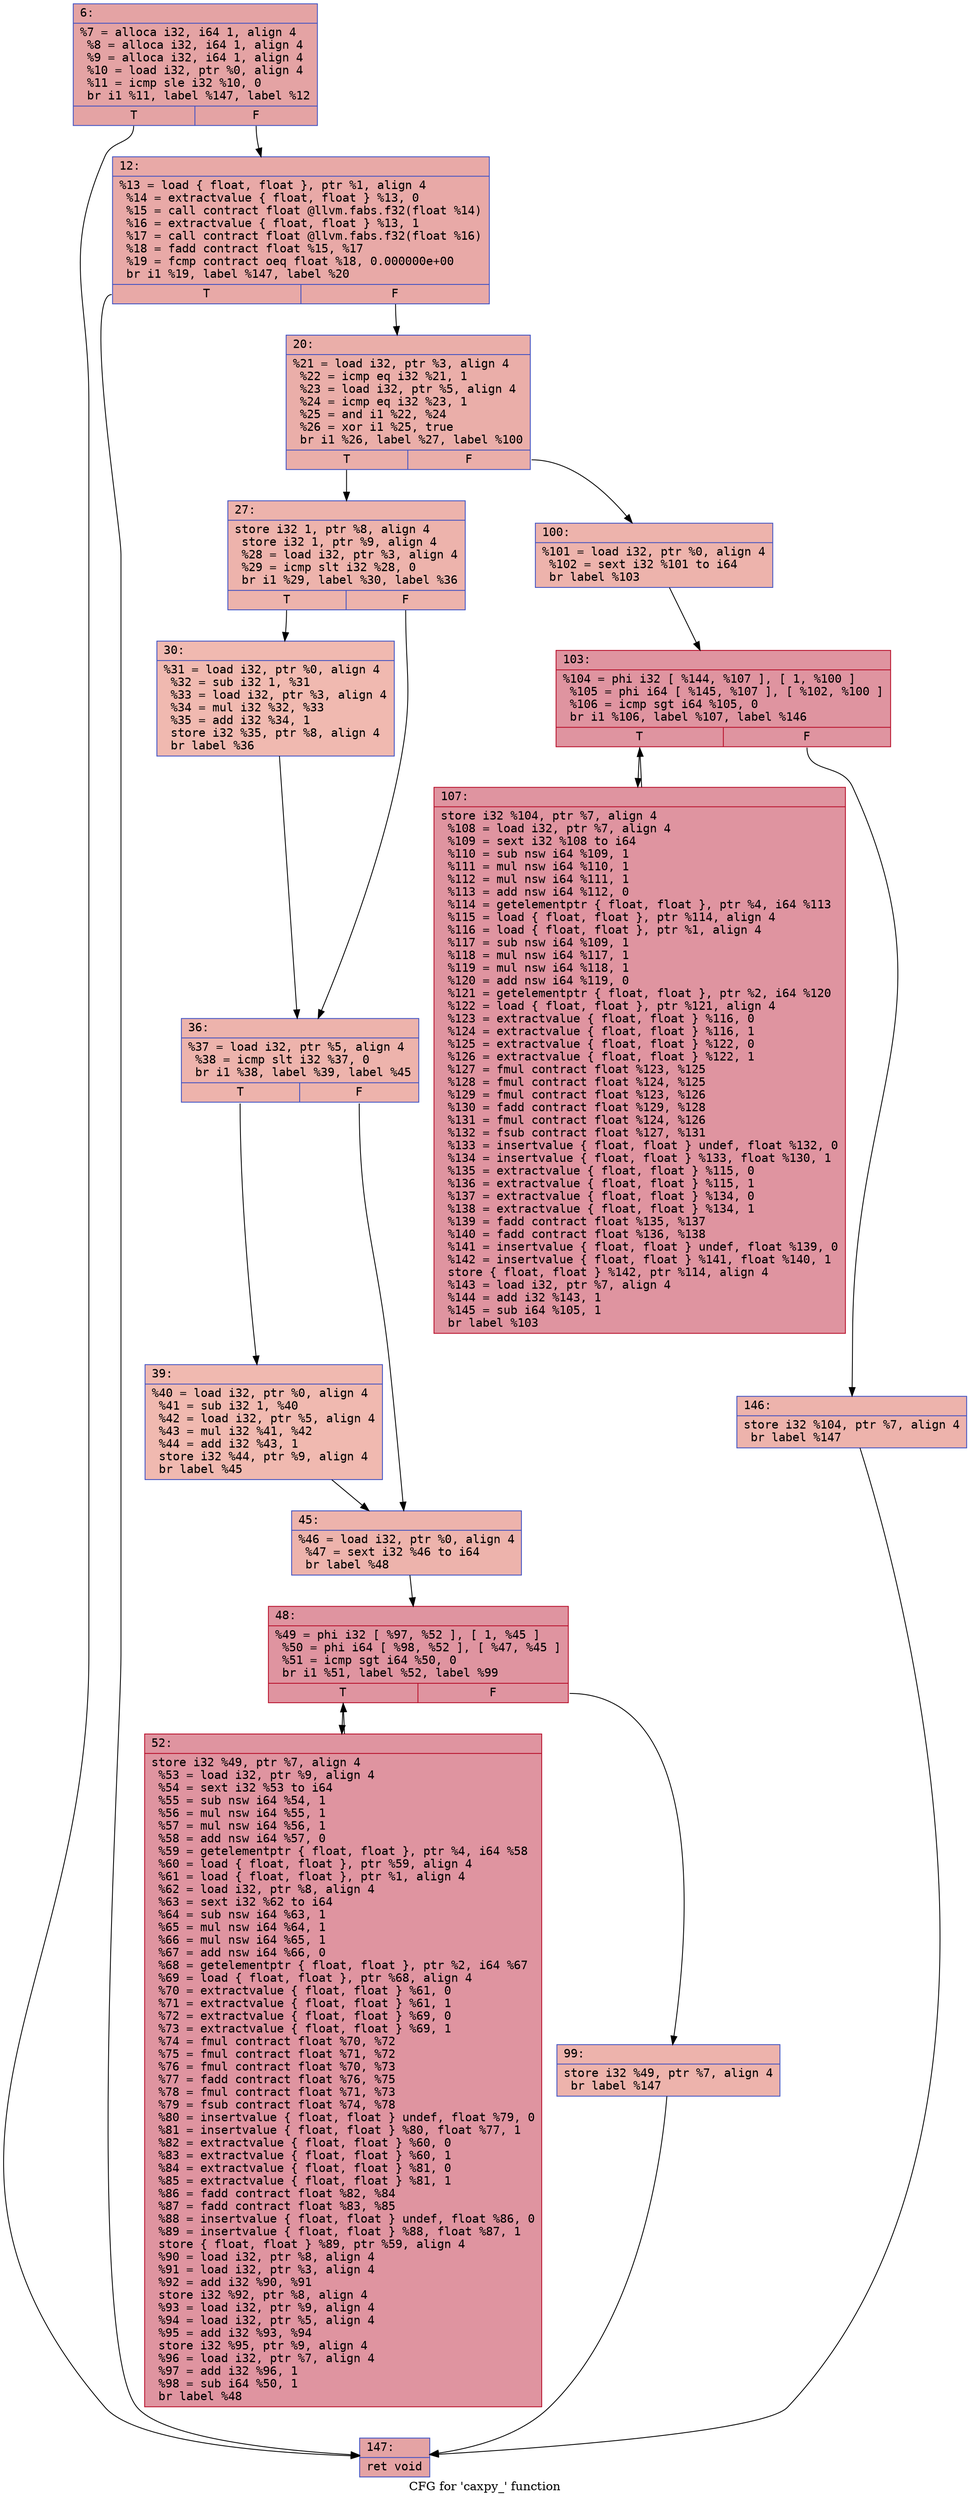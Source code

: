 digraph "CFG for 'caxpy_' function" {
	label="CFG for 'caxpy_' function";

	Node0x55ee0fa5ea80 [shape=record,color="#3d50c3ff", style=filled, fillcolor="#c32e3170" fontname="Courier",label="{6:\l|  %7 = alloca i32, i64 1, align 4\l  %8 = alloca i32, i64 1, align 4\l  %9 = alloca i32, i64 1, align 4\l  %10 = load i32, ptr %0, align 4\l  %11 = icmp sle i32 %10, 0\l  br i1 %11, label %147, label %12\l|{<s0>T|<s1>F}}"];
	Node0x55ee0fa5ea80:s0 -> Node0x55ee0fa5e9d0[tooltip="6 -> 147\nProbability 50.00%" ];
	Node0x55ee0fa5ea80:s1 -> Node0x55ee0fa791b0[tooltip="6 -> 12\nProbability 50.00%" ];
	Node0x55ee0fa791b0 [shape=record,color="#3d50c3ff", style=filled, fillcolor="#ca3b3770" fontname="Courier",label="{12:\l|  %13 = load \{ float, float \}, ptr %1, align 4\l  %14 = extractvalue \{ float, float \} %13, 0\l  %15 = call contract float @llvm.fabs.f32(float %14)\l  %16 = extractvalue \{ float, float \} %13, 1\l  %17 = call contract float @llvm.fabs.f32(float %16)\l  %18 = fadd contract float %15, %17\l  %19 = fcmp contract oeq float %18, 0.000000e+00\l  br i1 %19, label %147, label %20\l|{<s0>T|<s1>F}}"];
	Node0x55ee0fa791b0:s0 -> Node0x55ee0fa5e9d0[tooltip="12 -> 147\nProbability 62.50%" ];
	Node0x55ee0fa791b0:s1 -> Node0x55ee0fa79870[tooltip="12 -> 20\nProbability 37.50%" ];
	Node0x55ee0fa79870 [shape=record,color="#3d50c3ff", style=filled, fillcolor="#d0473d70" fontname="Courier",label="{20:\l|  %21 = load i32, ptr %3, align 4\l  %22 = icmp eq i32 %21, 1\l  %23 = load i32, ptr %5, align 4\l  %24 = icmp eq i32 %23, 1\l  %25 = and i1 %22, %24\l  %26 = xor i1 %25, true\l  br i1 %26, label %27, label %100\l|{<s0>T|<s1>F}}"];
	Node0x55ee0fa79870:s0 -> Node0x55ee0fa79d10[tooltip="20 -> 27\nProbability 50.00%" ];
	Node0x55ee0fa79870:s1 -> Node0x55ee0fa79d60[tooltip="20 -> 100\nProbability 50.00%" ];
	Node0x55ee0fa79d10 [shape=record,color="#3d50c3ff", style=filled, fillcolor="#d6524470" fontname="Courier",label="{27:\l|  store i32 1, ptr %8, align 4\l  store i32 1, ptr %9, align 4\l  %28 = load i32, ptr %3, align 4\l  %29 = icmp slt i32 %28, 0\l  br i1 %29, label %30, label %36\l|{<s0>T|<s1>F}}"];
	Node0x55ee0fa79d10:s0 -> Node0x55ee0fa7a0f0[tooltip="27 -> 30\nProbability 37.50%" ];
	Node0x55ee0fa79d10:s1 -> Node0x55ee0fa7a140[tooltip="27 -> 36\nProbability 62.50%" ];
	Node0x55ee0fa7a0f0 [shape=record,color="#3d50c3ff", style=filled, fillcolor="#de614d70" fontname="Courier",label="{30:\l|  %31 = load i32, ptr %0, align 4\l  %32 = sub i32 1, %31\l  %33 = load i32, ptr %3, align 4\l  %34 = mul i32 %32, %33\l  %35 = add i32 %34, 1\l  store i32 %35, ptr %8, align 4\l  br label %36\l}"];
	Node0x55ee0fa7a0f0 -> Node0x55ee0fa7a140[tooltip="30 -> 36\nProbability 100.00%" ];
	Node0x55ee0fa7a140 [shape=record,color="#3d50c3ff", style=filled, fillcolor="#d6524470" fontname="Courier",label="{36:\l|  %37 = load i32, ptr %5, align 4\l  %38 = icmp slt i32 %37, 0\l  br i1 %38, label %39, label %45\l|{<s0>T|<s1>F}}"];
	Node0x55ee0fa7a140:s0 -> Node0x55ee0fa7a750[tooltip="36 -> 39\nProbability 37.50%" ];
	Node0x55ee0fa7a140:s1 -> Node0x55ee0fa7a7a0[tooltip="36 -> 45\nProbability 62.50%" ];
	Node0x55ee0fa7a750 [shape=record,color="#3d50c3ff", style=filled, fillcolor="#de614d70" fontname="Courier",label="{39:\l|  %40 = load i32, ptr %0, align 4\l  %41 = sub i32 1, %40\l  %42 = load i32, ptr %5, align 4\l  %43 = mul i32 %41, %42\l  %44 = add i32 %43, 1\l  store i32 %44, ptr %9, align 4\l  br label %45\l}"];
	Node0x55ee0fa7a750 -> Node0x55ee0fa7a7a0[tooltip="39 -> 45\nProbability 100.00%" ];
	Node0x55ee0fa7a7a0 [shape=record,color="#3d50c3ff", style=filled, fillcolor="#d6524470" fontname="Courier",label="{45:\l|  %46 = load i32, ptr %0, align 4\l  %47 = sext i32 %46 to i64\l  br label %48\l}"];
	Node0x55ee0fa7a7a0 -> Node0x55ee0fa7b560[tooltip="45 -> 48\nProbability 100.00%" ];
	Node0x55ee0fa7b560 [shape=record,color="#b70d28ff", style=filled, fillcolor="#b70d2870" fontname="Courier",label="{48:\l|  %49 = phi i32 [ %97, %52 ], [ 1, %45 ]\l  %50 = phi i64 [ %98, %52 ], [ %47, %45 ]\l  %51 = icmp sgt i64 %50, 0\l  br i1 %51, label %52, label %99\l|{<s0>T|<s1>F}}"];
	Node0x55ee0fa7b560:s0 -> Node0x55ee0fa7b650[tooltip="48 -> 52\nProbability 96.88%" ];
	Node0x55ee0fa7b560:s1 -> Node0x55ee0fa7b950[tooltip="48 -> 99\nProbability 3.12%" ];
	Node0x55ee0fa7b650 [shape=record,color="#b70d28ff", style=filled, fillcolor="#b70d2870" fontname="Courier",label="{52:\l|  store i32 %49, ptr %7, align 4\l  %53 = load i32, ptr %9, align 4\l  %54 = sext i32 %53 to i64\l  %55 = sub nsw i64 %54, 1\l  %56 = mul nsw i64 %55, 1\l  %57 = mul nsw i64 %56, 1\l  %58 = add nsw i64 %57, 0\l  %59 = getelementptr \{ float, float \}, ptr %4, i64 %58\l  %60 = load \{ float, float \}, ptr %59, align 4\l  %61 = load \{ float, float \}, ptr %1, align 4\l  %62 = load i32, ptr %8, align 4\l  %63 = sext i32 %62 to i64\l  %64 = sub nsw i64 %63, 1\l  %65 = mul nsw i64 %64, 1\l  %66 = mul nsw i64 %65, 1\l  %67 = add nsw i64 %66, 0\l  %68 = getelementptr \{ float, float \}, ptr %2, i64 %67\l  %69 = load \{ float, float \}, ptr %68, align 4\l  %70 = extractvalue \{ float, float \} %61, 0\l  %71 = extractvalue \{ float, float \} %61, 1\l  %72 = extractvalue \{ float, float \} %69, 0\l  %73 = extractvalue \{ float, float \} %69, 1\l  %74 = fmul contract float %70, %72\l  %75 = fmul contract float %71, %72\l  %76 = fmul contract float %70, %73\l  %77 = fadd contract float %76, %75\l  %78 = fmul contract float %71, %73\l  %79 = fsub contract float %74, %78\l  %80 = insertvalue \{ float, float \} undef, float %79, 0\l  %81 = insertvalue \{ float, float \} %80, float %77, 1\l  %82 = extractvalue \{ float, float \} %60, 0\l  %83 = extractvalue \{ float, float \} %60, 1\l  %84 = extractvalue \{ float, float \} %81, 0\l  %85 = extractvalue \{ float, float \} %81, 1\l  %86 = fadd contract float %82, %84\l  %87 = fadd contract float %83, %85\l  %88 = insertvalue \{ float, float \} undef, float %86, 0\l  %89 = insertvalue \{ float, float \} %88, float %87, 1\l  store \{ float, float \} %89, ptr %59, align 4\l  %90 = load i32, ptr %8, align 4\l  %91 = load i32, ptr %3, align 4\l  %92 = add i32 %90, %91\l  store i32 %92, ptr %8, align 4\l  %93 = load i32, ptr %9, align 4\l  %94 = load i32, ptr %5, align 4\l  %95 = add i32 %93, %94\l  store i32 %95, ptr %9, align 4\l  %96 = load i32, ptr %7, align 4\l  %97 = add i32 %96, 1\l  %98 = sub i64 %50, 1\l  br label %48\l}"];
	Node0x55ee0fa7b650 -> Node0x55ee0fa7b560[tooltip="52 -> 48\nProbability 100.00%" ];
	Node0x55ee0fa7b950 [shape=record,color="#3d50c3ff", style=filled, fillcolor="#d6524470" fontname="Courier",label="{99:\l|  store i32 %49, ptr %7, align 4\l  br label %147\l}"];
	Node0x55ee0fa7b950 -> Node0x55ee0fa5e9d0[tooltip="99 -> 147\nProbability 100.00%" ];
	Node0x55ee0fa79d60 [shape=record,color="#3d50c3ff", style=filled, fillcolor="#d6524470" fontname="Courier",label="{100:\l|  %101 = load i32, ptr %0, align 4\l  %102 = sext i32 %101 to i64\l  br label %103\l}"];
	Node0x55ee0fa79d60 -> Node0x55ee0fa7b200[tooltip="100 -> 103\nProbability 100.00%" ];
	Node0x55ee0fa7b200 [shape=record,color="#b70d28ff", style=filled, fillcolor="#b70d2870" fontname="Courier",label="{103:\l|  %104 = phi i32 [ %144, %107 ], [ 1, %100 ]\l  %105 = phi i64 [ %145, %107 ], [ %102, %100 ]\l  %106 = icmp sgt i64 %105, 0\l  br i1 %106, label %107, label %146\l|{<s0>T|<s1>F}}"];
	Node0x55ee0fa7b200:s0 -> Node0x55ee0fa7b2c0[tooltip="103 -> 107\nProbability 96.88%" ];
	Node0x55ee0fa7b200:s1 -> Node0x55ee0fa7e480[tooltip="103 -> 146\nProbability 3.12%" ];
	Node0x55ee0fa7b2c0 [shape=record,color="#b70d28ff", style=filled, fillcolor="#b70d2870" fontname="Courier",label="{107:\l|  store i32 %104, ptr %7, align 4\l  %108 = load i32, ptr %7, align 4\l  %109 = sext i32 %108 to i64\l  %110 = sub nsw i64 %109, 1\l  %111 = mul nsw i64 %110, 1\l  %112 = mul nsw i64 %111, 1\l  %113 = add nsw i64 %112, 0\l  %114 = getelementptr \{ float, float \}, ptr %4, i64 %113\l  %115 = load \{ float, float \}, ptr %114, align 4\l  %116 = load \{ float, float \}, ptr %1, align 4\l  %117 = sub nsw i64 %109, 1\l  %118 = mul nsw i64 %117, 1\l  %119 = mul nsw i64 %118, 1\l  %120 = add nsw i64 %119, 0\l  %121 = getelementptr \{ float, float \}, ptr %2, i64 %120\l  %122 = load \{ float, float \}, ptr %121, align 4\l  %123 = extractvalue \{ float, float \} %116, 0\l  %124 = extractvalue \{ float, float \} %116, 1\l  %125 = extractvalue \{ float, float \} %122, 0\l  %126 = extractvalue \{ float, float \} %122, 1\l  %127 = fmul contract float %123, %125\l  %128 = fmul contract float %124, %125\l  %129 = fmul contract float %123, %126\l  %130 = fadd contract float %129, %128\l  %131 = fmul contract float %124, %126\l  %132 = fsub contract float %127, %131\l  %133 = insertvalue \{ float, float \} undef, float %132, 0\l  %134 = insertvalue \{ float, float \} %133, float %130, 1\l  %135 = extractvalue \{ float, float \} %115, 0\l  %136 = extractvalue \{ float, float \} %115, 1\l  %137 = extractvalue \{ float, float \} %134, 0\l  %138 = extractvalue \{ float, float \} %134, 1\l  %139 = fadd contract float %135, %137\l  %140 = fadd contract float %136, %138\l  %141 = insertvalue \{ float, float \} undef, float %139, 0\l  %142 = insertvalue \{ float, float \} %141, float %140, 1\l  store \{ float, float \} %142, ptr %114, align 4\l  %143 = load i32, ptr %7, align 4\l  %144 = add i32 %143, 1\l  %145 = sub i64 %105, 1\l  br label %103\l}"];
	Node0x55ee0fa7b2c0 -> Node0x55ee0fa7b200[tooltip="107 -> 103\nProbability 100.00%" ];
	Node0x55ee0fa7e480 [shape=record,color="#3d50c3ff", style=filled, fillcolor="#d6524470" fontname="Courier",label="{146:\l|  store i32 %104, ptr %7, align 4\l  br label %147\l}"];
	Node0x55ee0fa7e480 -> Node0x55ee0fa5e9d0[tooltip="146 -> 147\nProbability 100.00%" ];
	Node0x55ee0fa5e9d0 [shape=record,color="#3d50c3ff", style=filled, fillcolor="#c32e3170" fontname="Courier",label="{147:\l|  ret void\l}"];
}
